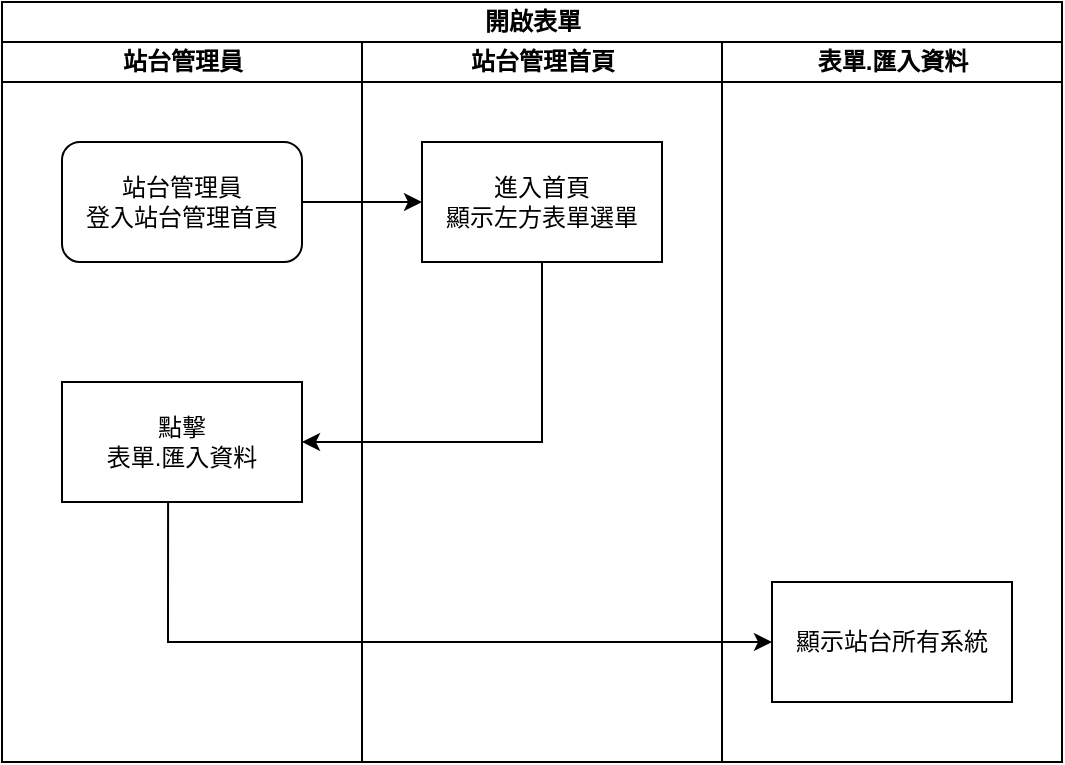 <mxfile version="13.6.2" type="device" pages="6"><diagram id="f-n466hO8qhiIAYeOCjk" name="開啟畫面"><mxGraphModel dx="1422" dy="822" grid="1" gridSize="10" guides="1" tooltips="1" connect="1" arrows="1" fold="1" page="1" pageScale="1" pageWidth="827" pageHeight="1169" math="0" shadow="0"><root><mxCell id="0"/><mxCell id="1" parent="0"/><mxCell id="dnEvshNxDoqk29LFMD0J-1" value="開啟表單" style="swimlane;html=1;childLayout=stackLayout;resizeParent=1;resizeParentMax=0;startSize=20;" parent="1" vertex="1"><mxGeometry x="400" y="180" width="530" height="380" as="geometry"/></mxCell><mxCell id="dnEvshNxDoqk29LFMD0J-2" value="站台管理員" style="swimlane;html=1;startSize=20;" parent="dnEvshNxDoqk29LFMD0J-1" vertex="1"><mxGeometry y="20" width="180" height="360" as="geometry"/></mxCell><mxCell id="dnEvshNxDoqk29LFMD0J-5" value="站台管理員&lt;br&gt;登入站台管理首頁" style="rounded=1;whiteSpace=wrap;html=1;" parent="dnEvshNxDoqk29LFMD0J-2" vertex="1"><mxGeometry x="30" y="50" width="120" height="60" as="geometry"/></mxCell><mxCell id="dnEvshNxDoqk29LFMD0J-8" value="點擊&lt;br&gt;表單.匯入資料" style="whiteSpace=wrap;html=1;rounded=0;" parent="dnEvshNxDoqk29LFMD0J-2" vertex="1"><mxGeometry x="30" y="170" width="120" height="60" as="geometry"/></mxCell><mxCell id="dnEvshNxDoqk29LFMD0J-3" value="站台管理首頁" style="swimlane;html=1;startSize=20;" parent="dnEvshNxDoqk29LFMD0J-1" vertex="1"><mxGeometry x="180" y="20" width="180" height="360" as="geometry"/></mxCell><mxCell id="dnEvshNxDoqk29LFMD0J-6" value="進入首頁&lt;br&gt;顯示左方表單選單" style="rounded=0;whiteSpace=wrap;html=1;" parent="dnEvshNxDoqk29LFMD0J-3" vertex="1"><mxGeometry x="30" y="50" width="120" height="60" as="geometry"/></mxCell><mxCell id="dnEvshNxDoqk29LFMD0J-4" value="表單.匯入資料" style="swimlane;html=1;startSize=20;" parent="dnEvshNxDoqk29LFMD0J-1" vertex="1"><mxGeometry x="360" y="20" width="170" height="360" as="geometry"/></mxCell><mxCell id="dnEvshNxDoqk29LFMD0J-10" value="顯示站台所有系統" style="rounded=0;whiteSpace=wrap;html=1;" parent="dnEvshNxDoqk29LFMD0J-4" vertex="1"><mxGeometry x="25" y="270" width="120" height="60" as="geometry"/></mxCell><mxCell id="dnEvshNxDoqk29LFMD0J-7" style="edgeStyle=orthogonalEdgeStyle;rounded=0;orthogonalLoop=1;jettySize=auto;html=1;" parent="dnEvshNxDoqk29LFMD0J-1" source="dnEvshNxDoqk29LFMD0J-5" target="dnEvshNxDoqk29LFMD0J-6" edge="1"><mxGeometry relative="1" as="geometry"/></mxCell><mxCell id="dnEvshNxDoqk29LFMD0J-9" value="" style="edgeStyle=orthogonalEdgeStyle;rounded=0;orthogonalLoop=1;jettySize=auto;html=1;exitX=0.5;exitY=1;exitDx=0;exitDy=0;entryX=1;entryY=0.5;entryDx=0;entryDy=0;" parent="dnEvshNxDoqk29LFMD0J-1" source="dnEvshNxDoqk29LFMD0J-6" target="dnEvshNxDoqk29LFMD0J-8" edge="1"><mxGeometry relative="1" as="geometry"/></mxCell><mxCell id="dnEvshNxDoqk29LFMD0J-11" style="edgeStyle=orthogonalEdgeStyle;rounded=0;orthogonalLoop=1;jettySize=auto;html=1;entryX=0;entryY=0.5;entryDx=0;entryDy=0;exitX=0.442;exitY=1;exitDx=0;exitDy=0;exitPerimeter=0;" parent="dnEvshNxDoqk29LFMD0J-1" source="dnEvshNxDoqk29LFMD0J-8" target="dnEvshNxDoqk29LFMD0J-10" edge="1"><mxGeometry relative="1" as="geometry"/></mxCell></root></mxGraphModel></diagram><diagram id="QN6-HqCTLgBNMBrnwhP1" name="點擊按鈕.選擇檔案"><mxGraphModel dx="1086" dy="806" grid="1" gridSize="10" guides="1" tooltips="1" connect="1" arrows="1" fold="1" page="1" pageScale="1" pageWidth="827" pageHeight="1169" math="0" shadow="0"><root><mxCell id="gCbeUKENXtHdR7hYRjJ3-0"/><mxCell id="gCbeUKENXtHdR7hYRjJ3-1" parent="gCbeUKENXtHdR7hYRjJ3-0"/><mxCell id="-wEOqEp1gatm9vhOaS_l-0" value="點擊按鈕.選擇檔案" style="swimlane;html=1;childLayout=stackLayout;resizeParent=1;resizeParentMax=0;startSize=20;" parent="gCbeUKENXtHdR7hYRjJ3-1" vertex="1"><mxGeometry x="160" y="140" width="350" height="380" as="geometry"/></mxCell><mxCell id="-wEOqEp1gatm9vhOaS_l-1" value="站台管理員" style="swimlane;html=1;startSize=20;" parent="-wEOqEp1gatm9vhOaS_l-0" vertex="1"><mxGeometry y="20" width="180" height="360" as="geometry"/></mxCell><mxCell id="-wEOqEp1gatm9vhOaS_l-13" value="選擇要匯入的MDB" style="whiteSpace=wrap;html=1;rounded=0;" parent="-wEOqEp1gatm9vhOaS_l-1" vertex="1"><mxGeometry x="30" y="180" width="120" height="60" as="geometry"/></mxCell><mxCell id="-wEOqEp1gatm9vhOaS_l-2" value="點擊按鈕.選擇檔案" style="rounded=1;whiteSpace=wrap;html=1;" parent="-wEOqEp1gatm9vhOaS_l-1" vertex="1"><mxGeometry x="30" y="50" width="120" height="60" as="geometry"/></mxCell><mxCell id="-wEOqEp1gatm9vhOaS_l-6" value="表單.匯入資料" style="swimlane;html=1;startSize=20;" parent="-wEOqEp1gatm9vhOaS_l-0" vertex="1"><mxGeometry x="180" y="20" width="170" height="360" as="geometry"/></mxCell><mxCell id="-wEOqEp1gatm9vhOaS_l-17" value="上傳檔案後欄位.匯入檔案顯示檔案名稱" style="whiteSpace=wrap;html=1;rounded=0;" parent="-wEOqEp1gatm9vhOaS_l-6" vertex="1"><mxGeometry x="30" y="260" width="120" height="60" as="geometry"/></mxCell><mxCell id="-wEOqEp1gatm9vhOaS_l-7" value="開啟檔案總管" style="rounded=0;whiteSpace=wrap;html=1;" parent="-wEOqEp1gatm9vhOaS_l-6" vertex="1"><mxGeometry x="25" y="50" width="120" height="60" as="geometry"/></mxCell><mxCell id="-wEOqEp1gatm9vhOaS_l-11" style="edgeStyle=orthogonalEdgeStyle;rounded=0;orthogonalLoop=1;jettySize=auto;html=1;" parent="-wEOqEp1gatm9vhOaS_l-0" source="-wEOqEp1gatm9vhOaS_l-2" target="-wEOqEp1gatm9vhOaS_l-7" edge="1"><mxGeometry relative="1" as="geometry"/></mxCell><mxCell id="-wEOqEp1gatm9vhOaS_l-14" value="" style="edgeStyle=orthogonalEdgeStyle;rounded=0;orthogonalLoop=1;jettySize=auto;html=1;exitX=0.5;exitY=1;exitDx=0;exitDy=0;entryX=1;entryY=0.5;entryDx=0;entryDy=0;" parent="-wEOqEp1gatm9vhOaS_l-0" source="-wEOqEp1gatm9vhOaS_l-7" target="-wEOqEp1gatm9vhOaS_l-13" edge="1"><mxGeometry relative="1" as="geometry"/></mxCell><mxCell id="-wEOqEp1gatm9vhOaS_l-18" value="" style="edgeStyle=orthogonalEdgeStyle;rounded=0;orthogonalLoop=1;jettySize=auto;html=1;exitX=0.5;exitY=1;exitDx=0;exitDy=0;entryX=0;entryY=0.5;entryDx=0;entryDy=0;" parent="-wEOqEp1gatm9vhOaS_l-0" source="-wEOqEp1gatm9vhOaS_l-13" target="-wEOqEp1gatm9vhOaS_l-17" edge="1"><mxGeometry relative="1" as="geometry"/></mxCell></root></mxGraphModel></diagram><diagram id="4aDLu0pOwhqV5KYMrGkL" name="點擊按鈕.匯入"><mxGraphModel dx="1422" dy="822" grid="1" gridSize="10" guides="1" tooltips="1" connect="1" arrows="1" fold="1" page="1" pageScale="1" pageWidth="827" pageHeight="1169" math="0" shadow="0"><root><mxCell id="wwdugUVqpthMEcWlz5_p-0"/><mxCell id="wwdugUVqpthMEcWlz5_p-1" parent="wwdugUVqpthMEcWlz5_p-0"/><mxCell id="xcqZ93uw0FtZhZKEAN9x-0" value="點擊按鈕.匯入" style="swimlane;html=1;childLayout=stackLayout;resizeParent=1;resizeParentMax=0;startSize=20;" parent="wwdugUVqpthMEcWlz5_p-1" vertex="1"><mxGeometry x="160" y="140" width="660" height="440" as="geometry"/></mxCell><mxCell id="xcqZ93uw0FtZhZKEAN9x-1" value="站台管理員" style="swimlane;html=1;startSize=20;" parent="xcqZ93uw0FtZhZKEAN9x-0" vertex="1"><mxGeometry y="20" width="180" height="420" as="geometry"/></mxCell><mxCell id="xcqZ93uw0FtZhZKEAN9x-3" value="點擊按鈕.匯入" style="rounded=1;whiteSpace=wrap;html=1;" parent="xcqZ93uw0FtZhZKEAN9x-1" vertex="1"><mxGeometry x="30" y="50" width="120" height="60" as="geometry"/></mxCell><mxCell id="1dZmSy4OV7xK1aP2hPdi-2" value="結束執行" style="rounded=1;whiteSpace=wrap;html=1;" parent="xcqZ93uw0FtZhZKEAN9x-1" vertex="1"><mxGeometry x="30" y="190" width="120" height="60" as="geometry"/></mxCell><mxCell id="pMvKXTsulNgzB2cNVY3V-2" style="edgeStyle=orthogonalEdgeStyle;rounded=0;orthogonalLoop=1;jettySize=auto;html=1;" parent="xcqZ93uw0FtZhZKEAN9x-0" source="xcqZ93uw0FtZhZKEAN9x-3" target="pMvKXTsulNgzB2cNVY3V-0" edge="1"><mxGeometry relative="1" as="geometry"/></mxCell><mxCell id="xYWZmL_SHuItNJqVAd-2-2" style="edgeStyle=orthogonalEdgeStyle;rounded=0;orthogonalLoop=1;jettySize=auto;html=1;" edge="1" parent="xcqZ93uw0FtZhZKEAN9x-0" source="xYWZmL_SHuItNJqVAd-2-0" target="1dZmSy4OV7xK1aP2hPdi-2"><mxGeometry relative="1" as="geometry"/></mxCell><mxCell id="xcqZ93uw0FtZhZKEAN9x-4" value="表單.匯入資料" style="swimlane;html=1;startSize=20;" parent="xcqZ93uw0FtZhZKEAN9x-0" vertex="1"><mxGeometry x="180" y="20" width="480" height="420" as="geometry"/></mxCell><mxCell id="pMvKXTsulNgzB2cNVY3V-1" style="edgeStyle=orthogonalEdgeStyle;rounded=0;orthogonalLoop=1;jettySize=auto;html=1;" parent="xcqZ93uw0FtZhZKEAN9x-4" source="pMvKXTsulNgzB2cNVY3V-0" target="xcqZ93uw0FtZhZKEAN9x-6" edge="1"><mxGeometry relative="1" as="geometry"/></mxCell><mxCell id="xYWZmL_SHuItNJqVAd-2-0" value="按鈕.匯入致能&lt;br&gt;按鈕.中斷除能" style="rounded=0;whiteSpace=wrap;html=1;" vertex="1" parent="xcqZ93uw0FtZhZKEAN9x-4"><mxGeometry x="20" y="190" width="120" height="60" as="geometry"/></mxCell><mxCell id="pMvKXTsulNgzB2cNVY3V-0" value="按鈕.匯入除能&lt;br&gt;按鈕.中斷致能" style="rounded=0;whiteSpace=wrap;html=1;" parent="xcqZ93uw0FtZhZKEAN9x-4" vertex="1"><mxGeometry x="20" y="50" width="120" height="60" as="geometry"/></mxCell><mxCell id="1dZmSy4OV7xK1aP2hPdi-13" value="Yes" style="text;html=1;strokeColor=none;fillColor=none;align=center;verticalAlign=middle;whiteSpace=wrap;rounded=0;" parent="xcqZ93uw0FtZhZKEAN9x-4" vertex="1"><mxGeometry x="160" y="200" width="40" height="20" as="geometry"/></mxCell><mxCell id="xcqZ93uw0FtZhZKEAN9x-6" value="依據表格.系統所勾選的系統逐一進行匯入" style="rounded=0;whiteSpace=wrap;html=1;" parent="xcqZ93uw0FtZhZKEAN9x-4" vertex="1"><mxGeometry x="180" y="50" width="120" height="60" as="geometry"/></mxCell><mxCell id="1dZmSy4OV7xK1aP2hPdi-16" value="No" style="text;html=1;strokeColor=none;fillColor=none;align=center;verticalAlign=middle;whiteSpace=wrap;rounded=0;" parent="xcqZ93uw0FtZhZKEAN9x-4" vertex="1"><mxGeometry x="280" y="200" width="40" height="20" as="geometry"/></mxCell><mxCell id="1dZmSy4OV7xK1aP2hPdi-14" value="Yes" style="text;html=1;strokeColor=none;fillColor=none;align=center;verticalAlign=middle;whiteSpace=wrap;rounded=0;" parent="xcqZ93uw0FtZhZKEAN9x-4" vertex="1"><mxGeometry x="360" y="160" width="40" height="20" as="geometry"/></mxCell><mxCell id="1dZmSy4OV7xK1aP2hPdi-9" value="No" style="text;html=1;strokeColor=none;fillColor=none;align=center;verticalAlign=middle;whiteSpace=wrap;rounded=0;" parent="xcqZ93uw0FtZhZKEAN9x-4" vertex="1"><mxGeometry x="360" y="260" width="40" height="20" as="geometry"/></mxCell><mxCell id="1dZmSy4OV7xK1aP2hPdi-7" value="" style="edgeStyle=orthogonalEdgeStyle;rounded=0;orthogonalLoop=1;jettySize=auto;html=1;" parent="xcqZ93uw0FtZhZKEAN9x-4" source="1dZmSy4OV7xK1aP2hPdi-0" target="1dZmSy4OV7xK1aP2hPdi-6" edge="1"><mxGeometry relative="1" as="geometry"/></mxCell><mxCell id="xYWZmL_SHuItNJqVAd-2-1" style="edgeStyle=orthogonalEdgeStyle;rounded=0;orthogonalLoop=1;jettySize=auto;html=1;" edge="1" parent="xcqZ93uw0FtZhZKEAN9x-4" source="1dZmSy4OV7xK1aP2hPdi-0" target="xYWZmL_SHuItNJqVAd-2-0"><mxGeometry relative="1" as="geometry"/></mxCell><mxCell id="1dZmSy4OV7xK1aP2hPdi-0" value="是否有點擊&lt;br&gt;按鈕.中斷" style="rhombus;whiteSpace=wrap;html=1;rounded=0;" parent="xcqZ93uw0FtZhZKEAN9x-4" vertex="1"><mxGeometry x="200" y="180" width="80" height="80" as="geometry"/></mxCell><mxCell id="1dZmSy4OV7xK1aP2hPdi-1" value="" style="edgeStyle=orthogonalEdgeStyle;rounded=0;orthogonalLoop=1;jettySize=auto;html=1;" parent="xcqZ93uw0FtZhZKEAN9x-4" source="xcqZ93uw0FtZhZKEAN9x-6" target="1dZmSy4OV7xK1aP2hPdi-0" edge="1"><mxGeometry relative="1" as="geometry"/></mxCell><mxCell id="1dZmSy4OV7xK1aP2hPdi-8" style="edgeStyle=orthogonalEdgeStyle;rounded=0;orthogonalLoop=1;jettySize=auto;html=1;entryX=1;entryY=0.5;entryDx=0;entryDy=0;exitX=0.5;exitY=0;exitDx=0;exitDy=0;" parent="xcqZ93uw0FtZhZKEAN9x-4" source="1dZmSy4OV7xK1aP2hPdi-6" target="xcqZ93uw0FtZhZKEAN9x-6" edge="1"><mxGeometry relative="1" as="geometry"/></mxCell><mxCell id="1dZmSy4OV7xK1aP2hPdi-11" value="" style="edgeStyle=orthogonalEdgeStyle;rounded=0;orthogonalLoop=1;jettySize=auto;html=1;" parent="xcqZ93uw0FtZhZKEAN9x-4" source="1dZmSy4OV7xK1aP2hPdi-6" target="1dZmSy4OV7xK1aP2hPdi-10" edge="1"><mxGeometry relative="1" as="geometry"/></mxCell><mxCell id="1dZmSy4OV7xK1aP2hPdi-10" value="顯示完成結束訊息" style="whiteSpace=wrap;html=1;rounded=0;" parent="xcqZ93uw0FtZhZKEAN9x-4" vertex="1"><mxGeometry x="340" y="350" width="120" height="60" as="geometry"/></mxCell><mxCell id="1dZmSy4OV7xK1aP2hPdi-6" value="還有系統&lt;br&gt;未完成匯入" style="rhombus;whiteSpace=wrap;html=1;rounded=0;" parent="xcqZ93uw0FtZhZKEAN9x-4" vertex="1"><mxGeometry x="360" y="180" width="80" height="80" as="geometry"/></mxCell><mxCell id="1dZmSy4OV7xK1aP2hPdi-12" style="edgeStyle=orthogonalEdgeStyle;rounded=0;orthogonalLoop=1;jettySize=auto;html=1;entryX=0.5;entryY=1;entryDx=0;entryDy=0;" parent="xcqZ93uw0FtZhZKEAN9x-4" source="1dZmSy4OV7xK1aP2hPdi-10" target="xYWZmL_SHuItNJqVAd-2-0" edge="1"><mxGeometry relative="1" as="geometry"/></mxCell></root></mxGraphModel></diagram><diagram id="ywc_vzgHqjPDnBiL4wCj" name="點擊按鈕.中斷"><mxGraphModel dx="1422" dy="822" grid="1" gridSize="10" guides="1" tooltips="1" connect="1" arrows="1" fold="1" page="1" pageScale="1" pageWidth="827" pageHeight="1169" math="0" shadow="0"><root><mxCell id="8L9PfUes4c5-PsqlJsiM-0"/><mxCell id="8L9PfUes4c5-PsqlJsiM-1" parent="8L9PfUes4c5-PsqlJsiM-0"/><mxCell id="EMZWbbftZMD1bj3psKv9-0" value="點擊按鈕.中斷" style="swimlane;html=1;childLayout=stackLayout;resizeParent=1;resizeParentMax=0;startSize=20;" parent="8L9PfUes4c5-PsqlJsiM-1" vertex="1"><mxGeometry x="160" y="140" width="380" height="290" as="geometry"/></mxCell><mxCell id="EMZWbbftZMD1bj3psKv9-1" value="站台管理員" style="swimlane;html=1;startSize=20;" parent="EMZWbbftZMD1bj3psKv9-0" vertex="1"><mxGeometry y="20" width="180" height="270" as="geometry"/></mxCell><mxCell id="EMZWbbftZMD1bj3psKv9-2" value="點擊按鈕.中斷" style="rounded=1;whiteSpace=wrap;html=1;" parent="EMZWbbftZMD1bj3psKv9-1" vertex="1"><mxGeometry x="30" y="50" width="120" height="60" as="geometry"/></mxCell><mxCell id="EMZWbbftZMD1bj3psKv9-3" value="結束執行" style="rounded=1;whiteSpace=wrap;html=1;" parent="EMZWbbftZMD1bj3psKv9-1" vertex="1"><mxGeometry x="30" y="190" width="120" height="60" as="geometry"/></mxCell><mxCell id="EMZWbbftZMD1bj3psKv9-4" value="表單.匯入資料" style="swimlane;html=1;startSize=20;" parent="EMZWbbftZMD1bj3psKv9-0" vertex="1"><mxGeometry x="180" y="20" width="200" height="270" as="geometry"/></mxCell><mxCell id="EMZWbbftZMD1bj3psKv9-6" value="設定目前匯入中斷,提供目前系統匯入完成後的中斷判斷" style="rounded=0;whiteSpace=wrap;html=1;" parent="EMZWbbftZMD1bj3psKv9-4" vertex="1"><mxGeometry x="40" y="50" width="120" height="60" as="geometry"/></mxCell><mxCell id="EMZWbbftZMD1bj3psKv9-10" style="edgeStyle=orthogonalEdgeStyle;rounded=0;orthogonalLoop=1;jettySize=auto;html=1;" parent="EMZWbbftZMD1bj3psKv9-0" source="EMZWbbftZMD1bj3psKv9-2" target="EMZWbbftZMD1bj3psKv9-6" edge="1"><mxGeometry relative="1" as="geometry"/></mxCell><mxCell id="lMgEs9k9ETuNHs2TskKW-1" style="edgeStyle=orthogonalEdgeStyle;rounded=0;orthogonalLoop=1;jettySize=auto;html=1;entryX=1;entryY=0.5;entryDx=0;entryDy=0;exitX=0.5;exitY=1;exitDx=0;exitDy=0;" parent="EMZWbbftZMD1bj3psKv9-0" source="EMZWbbftZMD1bj3psKv9-6" target="EMZWbbftZMD1bj3psKv9-3" edge="1"><mxGeometry relative="1" as="geometry"/></mxCell></root></mxGraphModel></diagram><diagram id="Ht4L_TlmnfWHUjimagj5" name="點擊按鈕.全選系統"><mxGraphModel dx="1422" dy="822" grid="1" gridSize="10" guides="1" tooltips="1" connect="1" arrows="1" fold="1" page="1" pageScale="1" pageWidth="827" pageHeight="1169" math="0" shadow="0"><root><mxCell id="y45uOJrUr6g5alGwdb82-0"/><mxCell id="y45uOJrUr6g5alGwdb82-1" parent="y45uOJrUr6g5alGwdb82-0"/><mxCell id="EWUTqru3wNj-Y2hQfQkW-0" value="點擊按鈕.全選系統" style="swimlane;html=1;childLayout=stackLayout;resizeParent=1;resizeParentMax=0;startSize=20;" vertex="1" parent="y45uOJrUr6g5alGwdb82-1"><mxGeometry x="160" y="140" width="380" height="290" as="geometry"/></mxCell><mxCell id="EWUTqru3wNj-Y2hQfQkW-1" value="站台管理員" style="swimlane;html=1;startSize=20;" vertex="1" parent="EWUTqru3wNj-Y2hQfQkW-0"><mxGeometry y="20" width="180" height="270" as="geometry"/></mxCell><mxCell id="EWUTqru3wNj-Y2hQfQkW-2" value="點擊按鈕.全選系統" style="rounded=1;whiteSpace=wrap;html=1;" vertex="1" parent="EWUTqru3wNj-Y2hQfQkW-1"><mxGeometry x="30" y="50" width="120" height="60" as="geometry"/></mxCell><mxCell id="EWUTqru3wNj-Y2hQfQkW-3" value="結束執行" style="rounded=1;whiteSpace=wrap;html=1;" vertex="1" parent="EWUTqru3wNj-Y2hQfQkW-1"><mxGeometry x="30" y="190" width="120" height="60" as="geometry"/></mxCell><mxCell id="EWUTqru3wNj-Y2hQfQkW-4" value="表單.匯入資料" style="swimlane;html=1;startSize=20;" vertex="1" parent="EWUTqru3wNj-Y2hQfQkW-0"><mxGeometry x="180" y="20" width="200" height="270" as="geometry"/></mxCell><mxCell id="EWUTqru3wNj-Y2hQfQkW-5" value="將所有系統進行勾選" style="rounded=0;whiteSpace=wrap;html=1;" vertex="1" parent="EWUTqru3wNj-Y2hQfQkW-4"><mxGeometry x="40" y="50" width="120" height="60" as="geometry"/></mxCell><mxCell id="EWUTqru3wNj-Y2hQfQkW-6" style="edgeStyle=orthogonalEdgeStyle;rounded=0;orthogonalLoop=1;jettySize=auto;html=1;" edge="1" parent="EWUTqru3wNj-Y2hQfQkW-0" source="EWUTqru3wNj-Y2hQfQkW-2" target="EWUTqru3wNj-Y2hQfQkW-5"><mxGeometry relative="1" as="geometry"/></mxCell><mxCell id="dVGx-BnSrZuZMA0aYI04-0" style="edgeStyle=orthogonalEdgeStyle;rounded=0;orthogonalLoop=1;jettySize=auto;html=1;" edge="1" parent="y45uOJrUr6g5alGwdb82-1" source="EWUTqru3wNj-Y2hQfQkW-8" target="EWUTqru3wNj-Y2hQfQkW-3"><mxGeometry relative="1" as="geometry"/></mxCell><mxCell id="EWUTqru3wNj-Y2hQfQkW-8" value="&lt;span&gt;按鈕.匯入致能&lt;/span&gt;" style="whiteSpace=wrap;html=1;rounded=0;" vertex="1" parent="y45uOJrUr6g5alGwdb82-1"><mxGeometry x="380" y="350" width="120" height="60" as="geometry"/></mxCell><mxCell id="EWUTqru3wNj-Y2hQfQkW-9" value="" style="edgeStyle=orthogonalEdgeStyle;rounded=0;orthogonalLoop=1;jettySize=auto;html=1;" edge="1" parent="y45uOJrUr6g5alGwdb82-1" source="EWUTqru3wNj-Y2hQfQkW-5" target="EWUTqru3wNj-Y2hQfQkW-8"><mxGeometry relative="1" as="geometry"/></mxCell></root></mxGraphModel></diagram><diagram id="oTEz9EUKT3vos_6sz_qL" name="點擊按鈕.勾選系統"><mxGraphModel dx="1422" dy="822" grid="1" gridSize="10" guides="1" tooltips="1" connect="1" arrows="1" fold="1" page="1" pageScale="1" pageWidth="827" pageHeight="1169" math="0" shadow="0"><root><mxCell id="U8kzxbWnONAWfCiz2clM-0"/><mxCell id="U8kzxbWnONAWfCiz2clM-1" parent="U8kzxbWnONAWfCiz2clM-0"/><mxCell id="zbFbLsRX1-diFT2y7Pux-0" value="點擊按鈕.勾選系統" style="swimlane;html=1;childLayout=stackLayout;resizeParent=1;resizeParentMax=0;startSize=20;" vertex="1" parent="U8kzxbWnONAWfCiz2clM-1"><mxGeometry x="160" y="140" width="380" height="290" as="geometry"/></mxCell><mxCell id="zbFbLsRX1-diFT2y7Pux-1" value="站台管理員" style="swimlane;html=1;startSize=20;" vertex="1" parent="zbFbLsRX1-diFT2y7Pux-0"><mxGeometry y="20" width="180" height="270" as="geometry"/></mxCell><mxCell id="zbFbLsRX1-diFT2y7Pux-2" value="點擊按鈕.勾選系統" style="rounded=1;whiteSpace=wrap;html=1;" vertex="1" parent="zbFbLsRX1-diFT2y7Pux-1"><mxGeometry x="30" y="50" width="120" height="60" as="geometry"/></mxCell><mxCell id="zbFbLsRX1-diFT2y7Pux-3" value="結束執行" style="rounded=1;whiteSpace=wrap;html=1;" vertex="1" parent="zbFbLsRX1-diFT2y7Pux-1"><mxGeometry x="30" y="190" width="120" height="60" as="geometry"/></mxCell><mxCell id="zbFbLsRX1-diFT2y7Pux-4" value="表單.匯入資料" style="swimlane;html=1;startSize=20;" vertex="1" parent="zbFbLsRX1-diFT2y7Pux-0"><mxGeometry x="180" y="20" width="200" height="270" as="geometry"/></mxCell><mxCell id="zbFbLsRX1-diFT2y7Pux-5" value="勾選指定系統" style="rounded=0;whiteSpace=wrap;html=1;" vertex="1" parent="zbFbLsRX1-diFT2y7Pux-4"><mxGeometry x="40" y="50" width="120" height="60" as="geometry"/></mxCell><mxCell id="zbFbLsRX1-diFT2y7Pux-6" style="edgeStyle=orthogonalEdgeStyle;rounded=0;orthogonalLoop=1;jettySize=auto;html=1;" edge="1" parent="zbFbLsRX1-diFT2y7Pux-0" source="zbFbLsRX1-diFT2y7Pux-2" target="zbFbLsRX1-diFT2y7Pux-5"><mxGeometry relative="1" as="geometry"/></mxCell><mxCell id="zbFbLsRX1-diFT2y7Pux-7" style="edgeStyle=orthogonalEdgeStyle;rounded=0;orthogonalLoop=1;jettySize=auto;html=1;" edge="1" parent="U8kzxbWnONAWfCiz2clM-1" source="zbFbLsRX1-diFT2y7Pux-8" target="zbFbLsRX1-diFT2y7Pux-3"><mxGeometry relative="1" as="geometry"/></mxCell><mxCell id="zbFbLsRX1-diFT2y7Pux-8" value="&lt;span&gt;按鈕.匯入致能&lt;/span&gt;" style="whiteSpace=wrap;html=1;rounded=0;" vertex="1" parent="U8kzxbWnONAWfCiz2clM-1"><mxGeometry x="380" y="350" width="120" height="60" as="geometry"/></mxCell><mxCell id="zbFbLsRX1-diFT2y7Pux-9" value="" style="edgeStyle=orthogonalEdgeStyle;rounded=0;orthogonalLoop=1;jettySize=auto;html=1;" edge="1" parent="U8kzxbWnONAWfCiz2clM-1" source="zbFbLsRX1-diFT2y7Pux-5" target="zbFbLsRX1-diFT2y7Pux-8"><mxGeometry relative="1" as="geometry"/></mxCell></root></mxGraphModel></diagram></mxfile>